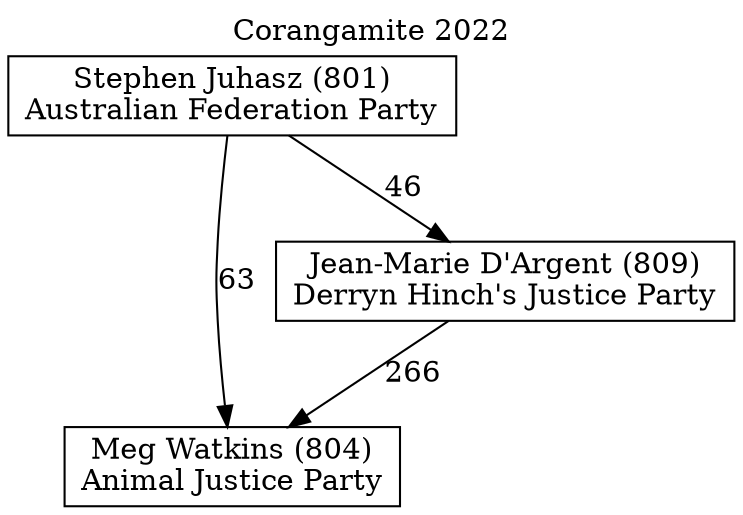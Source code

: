 // House preference flow
digraph "Meg Watkins (804)_Corangamite_2022" {
	graph [label="Corangamite 2022" labelloc=t mclimit=10]
	node [shape=box]
	"Meg Watkins (804)" [label="Meg Watkins (804)
Animal Justice Party"]
	"Stephen Juhasz (801)" [label="Stephen Juhasz (801)
Australian Federation Party"]
	"Jean-Marie D'Argent (809)" [label="Jean-Marie D'Argent (809)
Derryn Hinch's Justice Party"]
	"Stephen Juhasz (801)" -> "Meg Watkins (804)" [label=63]
	"Stephen Juhasz (801)" -> "Jean-Marie D'Argent (809)" [label=46]
	"Jean-Marie D'Argent (809)" -> "Meg Watkins (804)" [label=266]
}
